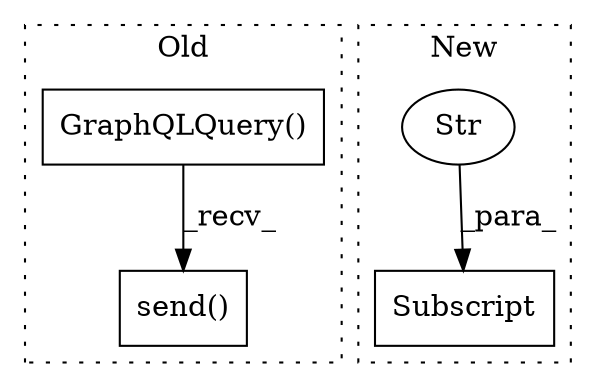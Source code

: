 digraph G {
subgraph cluster0 {
1 [label="GraphQLQuery()" a="75" s="3547,3574" l="17,1" shape="box"];
3 [label="send()" a="75" s="3804" l="8" shape="box"];
label = "Old";
style="dotted";
}
subgraph cluster1 {
2 [label="Subscript" a="63" s="4790,0" l="10,0" shape="box"];
4 [label="Str" a="66" s="4792" l="7" shape="ellipse"];
label = "New";
style="dotted";
}
1 -> 3 [label="_recv_"];
4 -> 2 [label="_para_"];
}